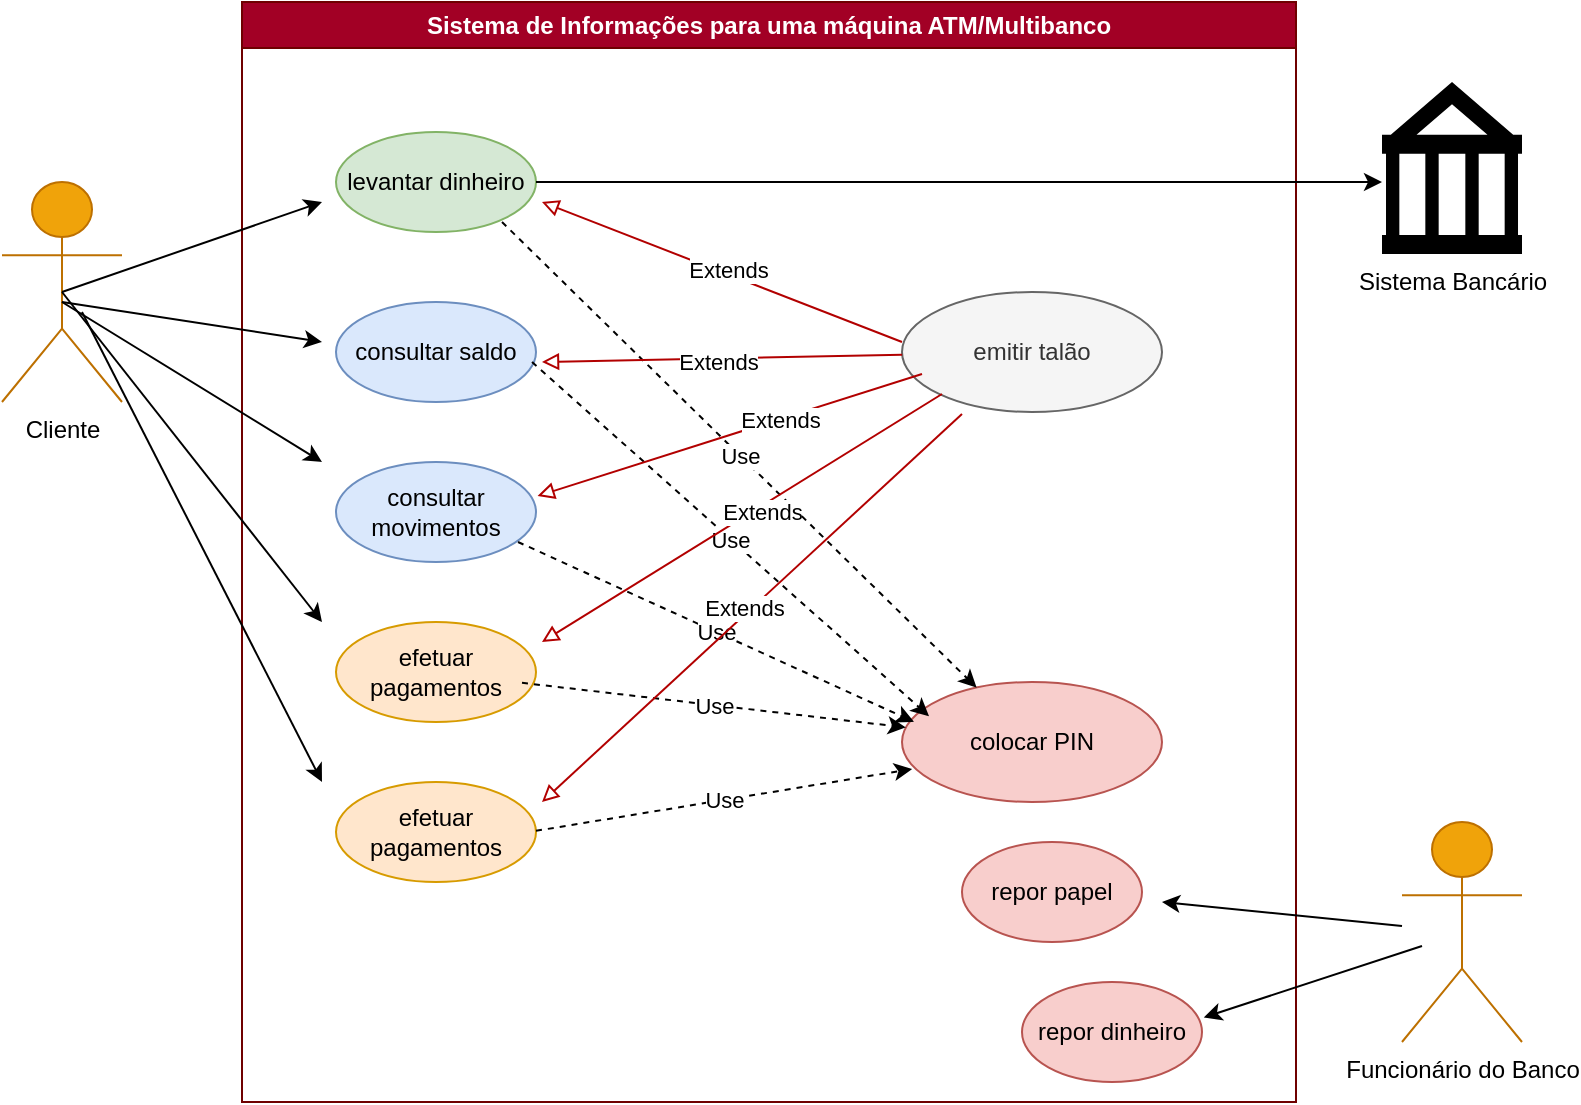 <mxfile version="26.2.14">
  <diagram name="Página-1" id="F3ypCF-EcIqeJBtIhTK2">
    <mxGraphModel dx="1226" dy="661" grid="1" gridSize="10" guides="1" tooltips="1" connect="1" arrows="1" fold="1" page="1" pageScale="1" pageWidth="827" pageHeight="1169" math="0" shadow="0">
      <root>
        <mxCell id="0" />
        <mxCell id="1" parent="0" />
        <mxCell id="16Rfsz4Wqypu9OTbIEwm-1" value="Cliente" style="shape=umlActor;verticalLabelPosition=bottom;verticalAlign=top;html=1;outlineConnect=0;fillColor=#f0a30a;fontColor=#000000;strokeColor=#BD7000;" vertex="1" parent="1">
          <mxGeometry x="30" y="170" width="60" height="110" as="geometry" />
        </mxCell>
        <mxCell id="16Rfsz4Wqypu9OTbIEwm-2" value="Sistema de Informações para uma máquina ATM/Multibanco" style="swimlane;whiteSpace=wrap;html=1;fillColor=#a20025;fontColor=#ffffff;strokeColor=#6F0000;" vertex="1" parent="1">
          <mxGeometry x="150" y="80" width="527" height="550" as="geometry" />
        </mxCell>
        <mxCell id="16Rfsz4Wqypu9OTbIEwm-3" value="levantar dinheiro" style="ellipse;whiteSpace=wrap;html=1;fillColor=#d5e8d4;strokeColor=#82b366;" vertex="1" parent="16Rfsz4Wqypu9OTbIEwm-2">
          <mxGeometry x="47" y="65" width="100" height="50" as="geometry" />
        </mxCell>
        <mxCell id="16Rfsz4Wqypu9OTbIEwm-4" value="consultar saldo" style="ellipse;whiteSpace=wrap;html=1;fillColor=#dae8fc;strokeColor=#6c8ebf;" vertex="1" parent="16Rfsz4Wqypu9OTbIEwm-2">
          <mxGeometry x="47" y="150" width="100" height="50" as="geometry" />
        </mxCell>
        <mxCell id="16Rfsz4Wqypu9OTbIEwm-5" value="consultar movimentos" style="ellipse;whiteSpace=wrap;html=1;fillColor=#dae8fc;strokeColor=#6c8ebf;" vertex="1" parent="16Rfsz4Wqypu9OTbIEwm-2">
          <mxGeometry x="47" y="230" width="100" height="50" as="geometry" />
        </mxCell>
        <mxCell id="16Rfsz4Wqypu9OTbIEwm-6" value="efetuar pagamentos" style="ellipse;whiteSpace=wrap;html=1;fillColor=#ffe6cc;strokeColor=#d79b00;" vertex="1" parent="16Rfsz4Wqypu9OTbIEwm-2">
          <mxGeometry x="47" y="310" width="100" height="50" as="geometry" />
        </mxCell>
        <mxCell id="16Rfsz4Wqypu9OTbIEwm-7" value="efetuar pagamentos" style="ellipse;whiteSpace=wrap;html=1;fillColor=#ffe6cc;strokeColor=#d79b00;" vertex="1" parent="16Rfsz4Wqypu9OTbIEwm-2">
          <mxGeometry x="47" y="390" width="100" height="50" as="geometry" />
        </mxCell>
        <mxCell id="16Rfsz4Wqypu9OTbIEwm-8" value="colocar PIN" style="ellipse;whiteSpace=wrap;html=1;fillColor=#f8cecc;strokeColor=#b85450;" vertex="1" parent="16Rfsz4Wqypu9OTbIEwm-2">
          <mxGeometry x="330" y="340" width="130" height="60" as="geometry" />
        </mxCell>
        <mxCell id="16Rfsz4Wqypu9OTbIEwm-10" value="" style="endArrow=classic;html=1;rounded=0;exitX=0.5;exitY=0.5;exitDx=0;exitDy=0;exitPerimeter=0;" edge="1" parent="16Rfsz4Wqypu9OTbIEwm-2" source="16Rfsz4Wqypu9OTbIEwm-1">
          <mxGeometry width="50" height="50" relative="1" as="geometry">
            <mxPoint x="-70" y="140" as="sourcePoint" />
            <mxPoint x="40" y="100" as="targetPoint" />
          </mxGeometry>
        </mxCell>
        <mxCell id="16Rfsz4Wqypu9OTbIEwm-20" value="" style="endArrow=classic;html=1;rounded=0;" edge="1" parent="16Rfsz4Wqypu9OTbIEwm-2">
          <mxGeometry width="50" height="50" relative="1" as="geometry">
            <mxPoint x="147" y="90" as="sourcePoint" />
            <mxPoint x="570" y="90" as="targetPoint" />
          </mxGeometry>
        </mxCell>
        <mxCell id="16Rfsz4Wqypu9OTbIEwm-21" value="emitir talão" style="ellipse;whiteSpace=wrap;html=1;fillColor=#f5f5f5;fontColor=#333333;strokeColor=#666666;" vertex="1" parent="16Rfsz4Wqypu9OTbIEwm-2">
          <mxGeometry x="330" y="145" width="130" height="60" as="geometry" />
        </mxCell>
        <mxCell id="16Rfsz4Wqypu9OTbIEwm-32" value="" style="endArrow=classic;html=1;rounded=0;entryX=0.039;entryY=0.725;entryDx=0;entryDy=0;entryPerimeter=0;dashed=1;" edge="1" parent="16Rfsz4Wqypu9OTbIEwm-2" target="16Rfsz4Wqypu9OTbIEwm-8">
          <mxGeometry relative="1" as="geometry">
            <mxPoint x="147" y="414.41" as="sourcePoint" />
            <mxPoint x="247" y="414.41" as="targetPoint" />
          </mxGeometry>
        </mxCell>
        <mxCell id="16Rfsz4Wqypu9OTbIEwm-33" value="Use" style="edgeLabel;resizable=0;html=1;;align=center;verticalAlign=middle;" connectable="0" vertex="1" parent="16Rfsz4Wqypu9OTbIEwm-32">
          <mxGeometry relative="1" as="geometry" />
        </mxCell>
        <mxCell id="16Rfsz4Wqypu9OTbIEwm-34" value="" style="endArrow=classic;html=1;rounded=0;dashed=1;" edge="1" parent="16Rfsz4Wqypu9OTbIEwm-2" target="16Rfsz4Wqypu9OTbIEwm-8">
          <mxGeometry relative="1" as="geometry">
            <mxPoint x="140" y="340.41" as="sourcePoint" />
            <mxPoint x="328" y="310" as="targetPoint" />
          </mxGeometry>
        </mxCell>
        <mxCell id="16Rfsz4Wqypu9OTbIEwm-35" value="Use" style="edgeLabel;resizable=0;html=1;;align=center;verticalAlign=middle;" connectable="0" vertex="1" parent="16Rfsz4Wqypu9OTbIEwm-34">
          <mxGeometry relative="1" as="geometry" />
        </mxCell>
        <mxCell id="16Rfsz4Wqypu9OTbIEwm-36" value="" style="endArrow=classic;html=1;rounded=0;dashed=1;" edge="1" parent="16Rfsz4Wqypu9OTbIEwm-2" target="16Rfsz4Wqypu9OTbIEwm-8">
          <mxGeometry relative="1" as="geometry">
            <mxPoint x="130" y="110.0" as="sourcePoint" />
            <mxPoint x="322" y="132.59" as="targetPoint" />
          </mxGeometry>
        </mxCell>
        <mxCell id="16Rfsz4Wqypu9OTbIEwm-37" value="Use" style="edgeLabel;resizable=0;html=1;;align=center;verticalAlign=middle;" connectable="0" vertex="1" parent="16Rfsz4Wqypu9OTbIEwm-36">
          <mxGeometry relative="1" as="geometry" />
        </mxCell>
        <mxCell id="16Rfsz4Wqypu9OTbIEwm-38" value="" style="endArrow=classic;html=1;rounded=0;dashed=1;entryX=0.104;entryY=0.285;entryDx=0;entryDy=0;entryPerimeter=0;" edge="1" parent="16Rfsz4Wqypu9OTbIEwm-2" target="16Rfsz4Wqypu9OTbIEwm-8">
          <mxGeometry relative="1" as="geometry">
            <mxPoint x="145" y="180" as="sourcePoint" />
            <mxPoint x="382" y="413" as="targetPoint" />
          </mxGeometry>
        </mxCell>
        <mxCell id="16Rfsz4Wqypu9OTbIEwm-39" value="Use" style="edgeLabel;resizable=0;html=1;;align=center;verticalAlign=middle;" connectable="0" vertex="1" parent="16Rfsz4Wqypu9OTbIEwm-38">
          <mxGeometry relative="1" as="geometry" />
        </mxCell>
        <mxCell id="16Rfsz4Wqypu9OTbIEwm-40" value="" style="endArrow=classic;html=1;rounded=0;dashed=1;entryX=0.046;entryY=0.332;entryDx=0;entryDy=0;entryPerimeter=0;" edge="1" parent="16Rfsz4Wqypu9OTbIEwm-2" target="16Rfsz4Wqypu9OTbIEwm-8">
          <mxGeometry relative="1" as="geometry">
            <mxPoint x="138" y="270" as="sourcePoint" />
            <mxPoint x="330" y="292.59" as="targetPoint" />
          </mxGeometry>
        </mxCell>
        <mxCell id="16Rfsz4Wqypu9OTbIEwm-41" value="Use" style="edgeLabel;resizable=0;html=1;;align=center;verticalAlign=middle;" connectable="0" vertex="1" parent="16Rfsz4Wqypu9OTbIEwm-40">
          <mxGeometry relative="1" as="geometry" />
        </mxCell>
        <mxCell id="16Rfsz4Wqypu9OTbIEwm-43" value="" style="endArrow=block;html=1;rounded=0;endFill=0;fillColor=#e51400;strokeColor=#B20000;" edge="1" parent="16Rfsz4Wqypu9OTbIEwm-2">
          <mxGeometry width="50" height="50" relative="1" as="geometry">
            <mxPoint x="330" y="170" as="sourcePoint" />
            <mxPoint x="150" y="100" as="targetPoint" />
          </mxGeometry>
        </mxCell>
        <mxCell id="16Rfsz4Wqypu9OTbIEwm-51" value="Extends" style="edgeLabel;html=1;align=center;verticalAlign=middle;resizable=0;points=[];" vertex="1" connectable="0" parent="16Rfsz4Wqypu9OTbIEwm-43">
          <mxGeometry x="-0.029" y="-2" relative="1" as="geometry">
            <mxPoint as="offset" />
          </mxGeometry>
        </mxCell>
        <mxCell id="16Rfsz4Wqypu9OTbIEwm-60" value="repor papel" style="ellipse;whiteSpace=wrap;html=1;fillColor=#f8cecc;strokeColor=#b85450;" vertex="1" parent="16Rfsz4Wqypu9OTbIEwm-2">
          <mxGeometry x="360" y="420" width="90" height="50" as="geometry" />
        </mxCell>
        <mxCell id="16Rfsz4Wqypu9OTbIEwm-62" value="repor dinheiro" style="ellipse;whiteSpace=wrap;html=1;fillColor=#f8cecc;strokeColor=#b85450;" vertex="1" parent="16Rfsz4Wqypu9OTbIEwm-2">
          <mxGeometry x="390" y="490" width="90" height="50" as="geometry" />
        </mxCell>
        <mxCell id="16Rfsz4Wqypu9OTbIEwm-12" value="" style="endArrow=classic;html=1;rounded=0;" edge="1" parent="1">
          <mxGeometry width="50" height="50" relative="1" as="geometry">
            <mxPoint x="60" y="230" as="sourcePoint" />
            <mxPoint x="190" y="250" as="targetPoint" />
          </mxGeometry>
        </mxCell>
        <mxCell id="16Rfsz4Wqypu9OTbIEwm-13" value="" style="endArrow=classic;html=1;rounded=0;" edge="1" parent="1">
          <mxGeometry width="50" height="50" relative="1" as="geometry">
            <mxPoint x="60" y="230" as="sourcePoint" />
            <mxPoint x="190" y="310" as="targetPoint" />
          </mxGeometry>
        </mxCell>
        <mxCell id="16Rfsz4Wqypu9OTbIEwm-14" value="" style="endArrow=classic;html=1;rounded=0;exitX=0.5;exitY=0.5;exitDx=0;exitDy=0;exitPerimeter=0;" edge="1" parent="1" source="16Rfsz4Wqypu9OTbIEwm-1">
          <mxGeometry width="50" height="50" relative="1" as="geometry">
            <mxPoint x="90" y="250" as="sourcePoint" />
            <mxPoint x="190" y="390" as="targetPoint" />
          </mxGeometry>
        </mxCell>
        <mxCell id="16Rfsz4Wqypu9OTbIEwm-15" value="" style="endArrow=classic;html=1;rounded=0;exitX=0.5;exitY=0.5;exitDx=0;exitDy=0;exitPerimeter=0;" edge="1" parent="1">
          <mxGeometry width="50" height="50" relative="1" as="geometry">
            <mxPoint x="70" y="235" as="sourcePoint" />
            <mxPoint x="190" y="470" as="targetPoint" />
          </mxGeometry>
        </mxCell>
        <mxCell id="16Rfsz4Wqypu9OTbIEwm-17" value="Sistema Bancário" style="shape=mxgraph.signs.travel.bank;html=1;pointerEvents=1;fillColor=#000000;strokeColor=none;verticalLabelPosition=bottom;verticalAlign=top;align=center;" vertex="1" parent="1">
          <mxGeometry x="720" y="120" width="70" height="86" as="geometry" />
        </mxCell>
        <mxCell id="16Rfsz4Wqypu9OTbIEwm-44" value="" style="endArrow=block;html=1;rounded=0;endFill=0;fillColor=#e51400;strokeColor=#B20000;" edge="1" parent="1" source="16Rfsz4Wqypu9OTbIEwm-21">
          <mxGeometry width="50" height="50" relative="1" as="geometry">
            <mxPoint x="430" y="260" as="sourcePoint" />
            <mxPoint x="300" y="260" as="targetPoint" />
          </mxGeometry>
        </mxCell>
        <mxCell id="16Rfsz4Wqypu9OTbIEwm-52" value="Extends" style="edgeLabel;html=1;align=center;verticalAlign=middle;resizable=0;points=[];" vertex="1" connectable="0" parent="16Rfsz4Wqypu9OTbIEwm-44">
          <mxGeometry x="0.029" y="2" relative="1" as="geometry">
            <mxPoint as="offset" />
          </mxGeometry>
        </mxCell>
        <mxCell id="16Rfsz4Wqypu9OTbIEwm-46" value="" style="endArrow=block;html=1;rounded=0;endFill=0;entryX=1.008;entryY=0.34;entryDx=0;entryDy=0;entryPerimeter=0;fillColor=#e51400;strokeColor=#B20000;" edge="1" parent="1" target="16Rfsz4Wqypu9OTbIEwm-5">
          <mxGeometry width="50" height="50" relative="1" as="geometry">
            <mxPoint x="490" y="266" as="sourcePoint" />
            <mxPoint x="310" y="270" as="targetPoint" />
          </mxGeometry>
        </mxCell>
        <mxCell id="16Rfsz4Wqypu9OTbIEwm-53" value="Extends" style="edgeLabel;html=1;align=center;verticalAlign=middle;resizable=0;points=[];" vertex="1" connectable="0" parent="16Rfsz4Wqypu9OTbIEwm-46">
          <mxGeometry x="-0.263" relative="1" as="geometry">
            <mxPoint as="offset" />
          </mxGeometry>
        </mxCell>
        <mxCell id="16Rfsz4Wqypu9OTbIEwm-47" value="" style="endArrow=block;html=1;rounded=0;endFill=0;fillColor=#e51400;strokeColor=#B20000;" edge="1" parent="1">
          <mxGeometry width="50" height="50" relative="1" as="geometry">
            <mxPoint x="500" y="276" as="sourcePoint" />
            <mxPoint x="300" y="400" as="targetPoint" />
          </mxGeometry>
        </mxCell>
        <mxCell id="16Rfsz4Wqypu9OTbIEwm-50" value="Extends" style="edgeLabel;html=1;align=center;verticalAlign=middle;resizable=0;points=[];" vertex="1" connectable="0" parent="16Rfsz4Wqypu9OTbIEwm-47">
          <mxGeometry x="-0.096" y="3" relative="1" as="geometry">
            <mxPoint x="-1" as="offset" />
          </mxGeometry>
        </mxCell>
        <mxCell id="16Rfsz4Wqypu9OTbIEwm-48" value="" style="endArrow=block;html=1;rounded=0;endFill=0;fillColor=#e51400;strokeColor=#B20000;" edge="1" parent="1">
          <mxGeometry width="50" height="50" relative="1" as="geometry">
            <mxPoint x="510" y="286" as="sourcePoint" />
            <mxPoint x="300" y="480" as="targetPoint" />
          </mxGeometry>
        </mxCell>
        <mxCell id="16Rfsz4Wqypu9OTbIEwm-49" value="Extends" style="edgeLabel;html=1;align=center;verticalAlign=middle;resizable=0;points=[];" vertex="1" connectable="0" parent="16Rfsz4Wqypu9OTbIEwm-48">
          <mxGeometry x="0.022" y="-3" relative="1" as="geometry">
            <mxPoint as="offset" />
          </mxGeometry>
        </mxCell>
        <mxCell id="16Rfsz4Wqypu9OTbIEwm-54" value="Funcionário do Banco" style="shape=umlActor;verticalLabelPosition=bottom;verticalAlign=top;html=1;outlineConnect=0;fillColor=#f0a30a;fontColor=#000000;strokeColor=#BD7000;" vertex="1" parent="1">
          <mxGeometry x="730" y="490" width="60" height="110" as="geometry" />
        </mxCell>
        <mxCell id="16Rfsz4Wqypu9OTbIEwm-59" value="" style="endArrow=classic;html=1;rounded=0;" edge="1" parent="1" source="16Rfsz4Wqypu9OTbIEwm-54">
          <mxGeometry width="50" height="50" relative="1" as="geometry">
            <mxPoint x="630" y="510" as="sourcePoint" />
            <mxPoint x="610" y="530" as="targetPoint" />
          </mxGeometry>
        </mxCell>
        <mxCell id="16Rfsz4Wqypu9OTbIEwm-63" value="" style="endArrow=classic;html=1;rounded=0;entryX=1.01;entryY=0.354;entryDx=0;entryDy=0;entryPerimeter=0;" edge="1" parent="1" target="16Rfsz4Wqypu9OTbIEwm-62">
          <mxGeometry width="50" height="50" relative="1" as="geometry">
            <mxPoint x="740" y="552" as="sourcePoint" />
            <mxPoint x="620" y="540" as="targetPoint" />
          </mxGeometry>
        </mxCell>
      </root>
    </mxGraphModel>
  </diagram>
</mxfile>
